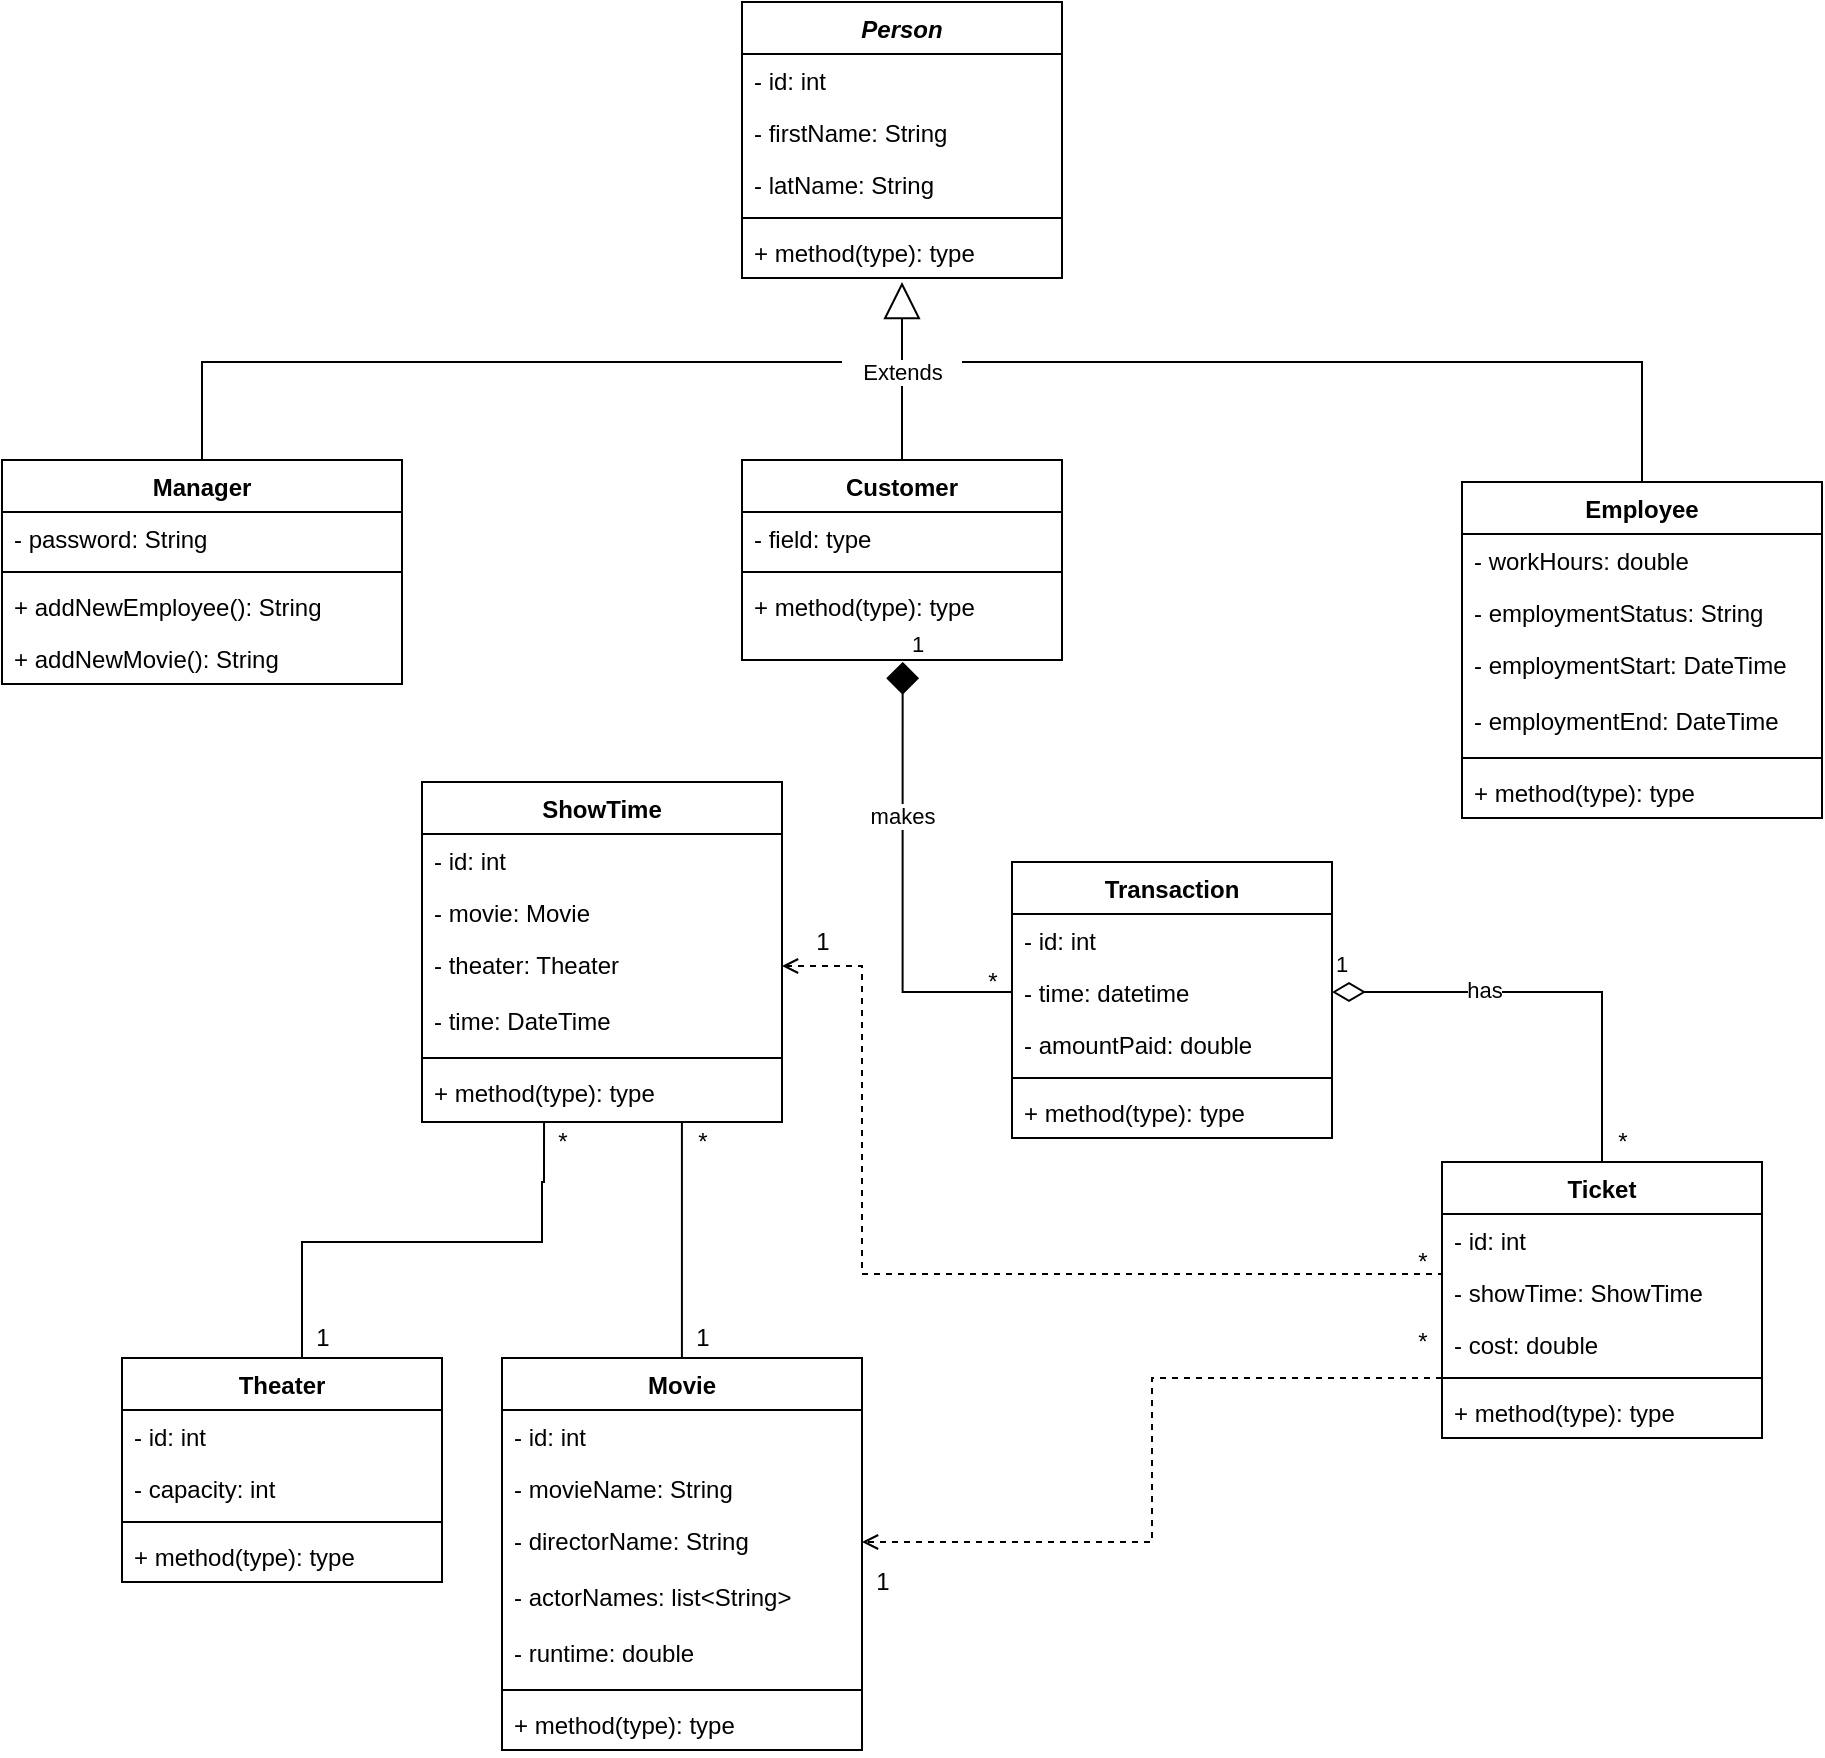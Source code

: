 <mxfile version="16.6.6" type="google"><diagram id="R7lKCc-Q6GCHVgApz4G2" name="Page-1"><mxGraphModel dx="1906" dy="1106" grid="1" gridSize="10" guides="1" tooltips="1" connect="1" arrows="1" fold="1" page="1" pageScale="1" pageWidth="850" pageHeight="1100" math="0" shadow="0"><root><mxCell id="0"/><mxCell id="1" parent="0"/><mxCell id="FLAnbeV-CnNgpi1ojHwD-22" style="edgeStyle=orthogonalEdgeStyle;rounded=0;orthogonalLoop=1;jettySize=auto;html=1;endArrow=none;endFill=0;entryX=0.339;entryY=1.016;entryDx=0;entryDy=0;entryPerimeter=0;" parent="1" source="YK9IOZFiA6nCh0Zw0BTn-12" target="FLAnbeV-CnNgpi1ojHwD-16" edge="1"><mxGeometry relative="1" as="geometry"><mxPoint x="110" y="590" as="targetPoint"/><Array as="points"><mxPoint x="-10" y="640"/><mxPoint x="110" y="640"/><mxPoint x="110" y="610"/><mxPoint x="111" y="610"/></Array></mxGeometry></mxCell><mxCell id="YK9IOZFiA6nCh0Zw0BTn-2" value="Person" style="swimlane;fontStyle=3;align=center;verticalAlign=top;childLayout=stackLayout;horizontal=1;startSize=26;horizontalStack=0;resizeParent=1;resizeParentMax=0;resizeLast=0;collapsible=1;marginBottom=0;" parent="1" vertex="1"><mxGeometry x="210" y="20" width="160" height="138" as="geometry"/></mxCell><mxCell id="YK9IOZFiA6nCh0Zw0BTn-64" value="- id: int    " style="text;strokeColor=none;fillColor=none;align=left;verticalAlign=top;spacingLeft=4;spacingRight=4;overflow=hidden;rotatable=0;points=[[0,0.5],[1,0.5]];portConstraint=eastwest;" parent="YK9IOZFiA6nCh0Zw0BTn-2" vertex="1"><mxGeometry y="26" width="160" height="26" as="geometry"/></mxCell><mxCell id="YK9IOZFiA6nCh0Zw0BTn-3" value="- firstName: String" style="text;strokeColor=none;fillColor=none;align=left;verticalAlign=top;spacingLeft=4;spacingRight=4;overflow=hidden;rotatable=0;points=[[0,0.5],[1,0.5]];portConstraint=eastwest;" parent="YK9IOZFiA6nCh0Zw0BTn-2" vertex="1"><mxGeometry y="52" width="160" height="26" as="geometry"/></mxCell><mxCell id="YK9IOZFiA6nCh0Zw0BTn-6" value="- latName: String" style="text;strokeColor=none;fillColor=none;align=left;verticalAlign=top;spacingLeft=4;spacingRight=4;overflow=hidden;rotatable=0;points=[[0,0.5],[1,0.5]];portConstraint=eastwest;" parent="YK9IOZFiA6nCh0Zw0BTn-2" vertex="1"><mxGeometry y="78" width="160" height="26" as="geometry"/></mxCell><mxCell id="YK9IOZFiA6nCh0Zw0BTn-4" value="" style="line;strokeWidth=1;fillColor=none;align=left;verticalAlign=middle;spacingTop=-1;spacingLeft=3;spacingRight=3;rotatable=0;labelPosition=right;points=[];portConstraint=eastwest;" parent="YK9IOZFiA6nCh0Zw0BTn-2" vertex="1"><mxGeometry y="104" width="160" height="8" as="geometry"/></mxCell><mxCell id="YK9IOZFiA6nCh0Zw0BTn-5" value="+ method(type): type" style="text;strokeColor=none;fillColor=none;align=left;verticalAlign=top;spacingLeft=4;spacingRight=4;overflow=hidden;rotatable=0;points=[[0,0.5],[1,0.5]];portConstraint=eastwest;" parent="YK9IOZFiA6nCh0Zw0BTn-2" vertex="1"><mxGeometry y="112" width="160" height="26" as="geometry"/></mxCell><mxCell id="YK9IOZFiA6nCh0Zw0BTn-12" value="Theater" style="swimlane;fontStyle=1;align=center;verticalAlign=top;childLayout=stackLayout;horizontal=1;startSize=26;horizontalStack=0;resizeParent=1;resizeParentMax=0;resizeLast=0;collapsible=1;marginBottom=0;" parent="1" vertex="1"><mxGeometry x="-100" y="698" width="160" height="112" as="geometry"/></mxCell><mxCell id="YK9IOZFiA6nCh0Zw0BTn-13" value="- id: int" style="text;strokeColor=none;fillColor=none;align=left;verticalAlign=top;spacingLeft=4;spacingRight=4;overflow=hidden;rotatable=0;points=[[0,0.5],[1,0.5]];portConstraint=eastwest;" parent="YK9IOZFiA6nCh0Zw0BTn-12" vertex="1"><mxGeometry y="26" width="160" height="26" as="geometry"/></mxCell><mxCell id="YK9IOZFiA6nCh0Zw0BTn-63" value="- capacity: int" style="text;strokeColor=none;fillColor=none;align=left;verticalAlign=top;spacingLeft=4;spacingRight=4;overflow=hidden;rotatable=0;points=[[0,0.5],[1,0.5]];portConstraint=eastwest;" parent="YK9IOZFiA6nCh0Zw0BTn-12" vertex="1"><mxGeometry y="52" width="160" height="26" as="geometry"/></mxCell><mxCell id="YK9IOZFiA6nCh0Zw0BTn-14" value="" style="line;strokeWidth=1;fillColor=none;align=left;verticalAlign=middle;spacingTop=-1;spacingLeft=3;spacingRight=3;rotatable=0;labelPosition=right;points=[];portConstraint=eastwest;" parent="YK9IOZFiA6nCh0Zw0BTn-12" vertex="1"><mxGeometry y="78" width="160" height="8" as="geometry"/></mxCell><mxCell id="YK9IOZFiA6nCh0Zw0BTn-15" value="+ method(type): type" style="text;strokeColor=none;fillColor=none;align=left;verticalAlign=top;spacingLeft=4;spacingRight=4;overflow=hidden;rotatable=0;points=[[0,0.5],[1,0.5]];portConstraint=eastwest;" parent="YK9IOZFiA6nCh0Zw0BTn-12" vertex="1"><mxGeometry y="86" width="160" height="26" as="geometry"/></mxCell><mxCell id="FLAnbeV-CnNgpi1ojHwD-41" style="edgeStyle=orthogonalEdgeStyle;rounded=0;orthogonalLoop=1;jettySize=auto;html=1;exitX=0;exitY=0.5;exitDx=0;exitDy=0;startArrow=none;startFill=0;endArrow=open;endFill=0;dashed=1;" parent="1" source="YK9IOZFiA6nCh0Zw0BTn-20" target="FLAnbeV-CnNgpi1ojHwD-12" edge="1"><mxGeometry relative="1" as="geometry"><Array as="points"><mxPoint x="270" y="656"/><mxPoint x="270" y="502"/></Array></mxGeometry></mxCell><mxCell id="YK9IOZFiA6nCh0Zw0BTn-20" value="Ticket" style="swimlane;fontStyle=1;align=center;verticalAlign=top;childLayout=stackLayout;horizontal=1;startSize=26;horizontalStack=0;resizeParent=1;resizeParentMax=0;resizeLast=0;collapsible=1;marginBottom=0;" parent="1" vertex="1"><mxGeometry x="560" y="600" width="160" height="138" as="geometry"><mxRectangle x="250" y="650" width="70" height="26" as="alternateBounds"/></mxGeometry></mxCell><mxCell id="YK9IOZFiA6nCh0Zw0BTn-59" value="- id: int" style="text;strokeColor=none;fillColor=none;align=left;verticalAlign=top;spacingLeft=4;spacingRight=4;overflow=hidden;rotatable=0;points=[[0,0.5],[1,0.5]];portConstraint=eastwest;" parent="YK9IOZFiA6nCh0Zw0BTn-20" vertex="1"><mxGeometry y="26" width="160" height="26" as="geometry"/></mxCell><mxCell id="YK9IOZFiA6nCh0Zw0BTn-21" value="- showTime: ShowTime" style="text;strokeColor=none;fillColor=none;align=left;verticalAlign=top;spacingLeft=4;spacingRight=4;overflow=hidden;rotatable=0;points=[[0,0.5],[1,0.5]];portConstraint=eastwest;" parent="YK9IOZFiA6nCh0Zw0BTn-20" vertex="1"><mxGeometry y="52" width="160" height="26" as="geometry"/></mxCell><mxCell id="YK9IOZFiA6nCh0Zw0BTn-40" value="- cost: double" style="text;strokeColor=none;fillColor=none;align=left;verticalAlign=top;spacingLeft=4;spacingRight=4;overflow=hidden;rotatable=0;points=[[0,0.5],[1,0.5]];portConstraint=eastwest;" parent="YK9IOZFiA6nCh0Zw0BTn-20" vertex="1"><mxGeometry y="78" width="160" height="26" as="geometry"/></mxCell><mxCell id="YK9IOZFiA6nCh0Zw0BTn-22" value="" style="line;strokeWidth=1;fillColor=none;align=left;verticalAlign=middle;spacingTop=-1;spacingLeft=3;spacingRight=3;rotatable=0;labelPosition=right;points=[];portConstraint=eastwest;" parent="YK9IOZFiA6nCh0Zw0BTn-20" vertex="1"><mxGeometry y="104" width="160" height="8" as="geometry"/></mxCell><mxCell id="YK9IOZFiA6nCh0Zw0BTn-23" value="+ method(type): type" style="text;strokeColor=none;fillColor=none;align=left;verticalAlign=top;spacingLeft=4;spacingRight=4;overflow=hidden;rotatable=0;points=[[0,0.5],[1,0.5]];portConstraint=eastwest;" parent="YK9IOZFiA6nCh0Zw0BTn-20" vertex="1"><mxGeometry y="112" width="160" height="26" as="geometry"/></mxCell><mxCell id="FLAnbeV-CnNgpi1ojHwD-31" style="edgeStyle=orthogonalEdgeStyle;rounded=0;orthogonalLoop=1;jettySize=auto;html=1;endArrow=none;endFill=0;entryX=0.722;entryY=1.016;entryDx=0;entryDy=0;entryPerimeter=0;" parent="1" source="YK9IOZFiA6nCh0Zw0BTn-24" target="FLAnbeV-CnNgpi1ojHwD-16" edge="1"><mxGeometry relative="1" as="geometry"><mxPoint x="180" y="600" as="targetPoint"/></mxGeometry></mxCell><mxCell id="YK9IOZFiA6nCh0Zw0BTn-24" value="Movie" style="swimlane;fontStyle=1;align=center;verticalAlign=top;childLayout=stackLayout;horizontal=1;startSize=26;horizontalStack=0;resizeParent=1;resizeParentMax=0;resizeLast=0;collapsible=1;marginBottom=0;" parent="1" vertex="1"><mxGeometry x="90" y="698" width="180" height="196" as="geometry"/></mxCell><mxCell id="YK9IOZFiA6nCh0Zw0BTn-56" value="- id: int" style="text;strokeColor=none;fillColor=none;align=left;verticalAlign=top;spacingLeft=4;spacingRight=4;overflow=hidden;rotatable=0;points=[[0,0.5],[1,0.5]];portConstraint=eastwest;" parent="YK9IOZFiA6nCh0Zw0BTn-24" vertex="1"><mxGeometry y="26" width="180" height="26" as="geometry"/></mxCell><mxCell id="YK9IOZFiA6nCh0Zw0BTn-25" value="- movieName: String" style="text;strokeColor=none;fillColor=none;align=left;verticalAlign=top;spacingLeft=4;spacingRight=4;overflow=hidden;rotatable=0;points=[[0,0.5],[1,0.5]];portConstraint=eastwest;" parent="YK9IOZFiA6nCh0Zw0BTn-24" vertex="1"><mxGeometry y="52" width="180" height="26" as="geometry"/></mxCell><mxCell id="YK9IOZFiA6nCh0Zw0BTn-41" value="- directorName: String" style="text;strokeColor=none;fillColor=none;align=left;verticalAlign=top;spacingLeft=4;spacingRight=4;overflow=hidden;rotatable=0;points=[[0,0.5],[1,0.5]];portConstraint=eastwest;" parent="YK9IOZFiA6nCh0Zw0BTn-24" vertex="1"><mxGeometry y="78" width="180" height="28" as="geometry"/></mxCell><mxCell id="YK9IOZFiA6nCh0Zw0BTn-42" value="- actorNames: list&lt;String&gt;" style="text;strokeColor=none;fillColor=none;align=left;verticalAlign=top;spacingLeft=4;spacingRight=4;overflow=hidden;rotatable=0;points=[[0,0.5],[1,0.5]];portConstraint=eastwest;" parent="YK9IOZFiA6nCh0Zw0BTn-24" vertex="1"><mxGeometry y="106" width="180" height="28" as="geometry"/></mxCell><mxCell id="YK9IOZFiA6nCh0Zw0BTn-43" value="- runtime: double" style="text;strokeColor=none;fillColor=none;align=left;verticalAlign=top;spacingLeft=4;spacingRight=4;overflow=hidden;rotatable=0;points=[[0,0.5],[1,0.5]];portConstraint=eastwest;" parent="YK9IOZFiA6nCh0Zw0BTn-24" vertex="1"><mxGeometry y="134" width="180" height="28" as="geometry"/></mxCell><mxCell id="YK9IOZFiA6nCh0Zw0BTn-26" value="" style="line;strokeWidth=1;fillColor=none;align=left;verticalAlign=middle;spacingTop=-1;spacingLeft=3;spacingRight=3;rotatable=0;labelPosition=right;points=[];portConstraint=eastwest;" parent="YK9IOZFiA6nCh0Zw0BTn-24" vertex="1"><mxGeometry y="162" width="180" height="8" as="geometry"/></mxCell><mxCell id="YK9IOZFiA6nCh0Zw0BTn-27" value="+ method(type): type" style="text;strokeColor=none;fillColor=none;align=left;verticalAlign=top;spacingLeft=4;spacingRight=4;overflow=hidden;rotatable=0;points=[[0,0.5],[1,0.5]];portConstraint=eastwest;" parent="YK9IOZFiA6nCh0Zw0BTn-24" vertex="1"><mxGeometry y="170" width="180" height="26" as="geometry"/></mxCell><mxCell id="YK9IOZFiA6nCh0Zw0BTn-28" value="Transaction" style="swimlane;fontStyle=1;align=center;verticalAlign=top;childLayout=stackLayout;horizontal=1;startSize=26;horizontalStack=0;resizeParent=1;resizeParentMax=0;resizeLast=0;collapsible=1;marginBottom=0;" parent="1" vertex="1"><mxGeometry x="345" y="450" width="160" height="138" as="geometry"/></mxCell><mxCell id="YK9IOZFiA6nCh0Zw0BTn-54" value="- id: int" style="text;strokeColor=none;fillColor=none;align=left;verticalAlign=top;spacingLeft=4;spacingRight=4;overflow=hidden;rotatable=0;points=[[0,0.5],[1,0.5]];portConstraint=eastwest;" parent="YK9IOZFiA6nCh0Zw0BTn-28" vertex="1"><mxGeometry y="26" width="160" height="26" as="geometry"/></mxCell><mxCell id="YK9IOZFiA6nCh0Zw0BTn-29" value="- time: datetime" style="text;strokeColor=none;fillColor=none;align=left;verticalAlign=top;spacingLeft=4;spacingRight=4;overflow=hidden;rotatable=0;points=[[0,0.5],[1,0.5]];portConstraint=eastwest;" parent="YK9IOZFiA6nCh0Zw0BTn-28" vertex="1"><mxGeometry y="52" width="160" height="26" as="geometry"/></mxCell><mxCell id="aFmHyqPD2zN4DDF_FZz4-1" value="- amountPaid: double" style="text;strokeColor=none;fillColor=none;align=left;verticalAlign=top;spacingLeft=4;spacingRight=4;overflow=hidden;rotatable=0;points=[[0,0.5],[1,0.5]];portConstraint=eastwest;" vertex="1" parent="YK9IOZFiA6nCh0Zw0BTn-28"><mxGeometry y="78" width="160" height="26" as="geometry"/></mxCell><mxCell id="YK9IOZFiA6nCh0Zw0BTn-30" value="" style="line;strokeWidth=1;fillColor=none;align=left;verticalAlign=middle;spacingTop=-1;spacingLeft=3;spacingRight=3;rotatable=0;labelPosition=right;points=[];portConstraint=eastwest;" parent="YK9IOZFiA6nCh0Zw0BTn-28" vertex="1"><mxGeometry y="104" width="160" height="8" as="geometry"/></mxCell><mxCell id="YK9IOZFiA6nCh0Zw0BTn-31" value="+ method(type): type" style="text;strokeColor=none;fillColor=none;align=left;verticalAlign=top;spacingLeft=4;spacingRight=4;overflow=hidden;rotatable=0;points=[[0,0.5],[1,0.5]];portConstraint=eastwest;" parent="YK9IOZFiA6nCh0Zw0BTn-28" vertex="1"><mxGeometry y="112" width="160" height="26" as="geometry"/></mxCell><mxCell id="aoyeFMEJEAiM80LLmJgF-3" style="edgeStyle=orthogonalEdgeStyle;rounded=0;orthogonalLoop=1;jettySize=auto;html=1;exitX=0.5;exitY=0;exitDx=0;exitDy=0;endArrow=none;endFill=0;" parent="1" edge="1"><mxGeometry relative="1" as="geometry"><mxPoint x="320" y="200" as="targetPoint"/><mxPoint x="660.0" y="260" as="sourcePoint"/><Array as="points"><mxPoint x="660" y="200"/><mxPoint x="330" y="200"/></Array></mxGeometry></mxCell><mxCell id="aoyeFMEJEAiM80LLmJgF-4" style="edgeStyle=orthogonalEdgeStyle;rounded=0;orthogonalLoop=1;jettySize=auto;html=1;exitX=0.5;exitY=0;exitDx=0;exitDy=0;endArrow=none;endFill=0;" parent="1" source="mtGdi9U_OjcJR0qXCHrt-1" edge="1"><mxGeometry relative="1" as="geometry"><mxPoint x="260" y="200" as="targetPoint"/><Array as="points"><mxPoint x="-60" y="200"/><mxPoint x="190" y="200"/></Array></mxGeometry></mxCell><mxCell id="mtGdi9U_OjcJR0qXCHrt-1" value="Manager" style="swimlane;fontStyle=1;align=center;verticalAlign=top;childLayout=stackLayout;horizontal=1;startSize=26;horizontalStack=0;resizeParent=1;resizeParentMax=0;resizeLast=0;collapsible=1;marginBottom=0;" parent="1" vertex="1"><mxGeometry x="-160" y="249" width="200" height="112" as="geometry"/></mxCell><mxCell id="mtGdi9U_OjcJR0qXCHrt-2" value="- password: String" style="text;strokeColor=none;fillColor=none;align=left;verticalAlign=top;spacingLeft=4;spacingRight=4;overflow=hidden;rotatable=0;points=[[0,0.5],[1,0.5]];portConstraint=eastwest;" parent="mtGdi9U_OjcJR0qXCHrt-1" vertex="1"><mxGeometry y="26" width="200" height="26" as="geometry"/></mxCell><mxCell id="mtGdi9U_OjcJR0qXCHrt-3" value="" style="line;strokeWidth=1;fillColor=none;align=left;verticalAlign=middle;spacingTop=-1;spacingLeft=3;spacingRight=3;rotatable=0;labelPosition=right;points=[];portConstraint=eastwest;" parent="mtGdi9U_OjcJR0qXCHrt-1" vertex="1"><mxGeometry y="52" width="200" height="8" as="geometry"/></mxCell><mxCell id="mtGdi9U_OjcJR0qXCHrt-4" value="+ addNewEmployee(): String" style="text;strokeColor=none;fillColor=none;align=left;verticalAlign=top;spacingLeft=4;spacingRight=4;overflow=hidden;rotatable=0;points=[[0,0.5],[1,0.5]];portConstraint=eastwest;" parent="mtGdi9U_OjcJR0qXCHrt-1" vertex="1"><mxGeometry y="60" width="200" height="26" as="geometry"/></mxCell><mxCell id="mtGdi9U_OjcJR0qXCHrt-5" value="+ addNewMovie(): String" style="text;strokeColor=none;fillColor=none;align=left;verticalAlign=top;spacingLeft=4;spacingRight=4;overflow=hidden;rotatable=0;points=[[0,0.5],[1,0.5]];portConstraint=eastwest;" parent="mtGdi9U_OjcJR0qXCHrt-1" vertex="1"><mxGeometry y="86" width="200" height="26" as="geometry"/></mxCell><mxCell id="aoyeFMEJEAiM80LLmJgF-1" value="Extends" style="endArrow=block;endSize=16;endFill=0;html=1;rounded=0;exitX=0.5;exitY=0;exitDx=0;exitDy=0;" parent="1" edge="1"><mxGeometry width="160" relative="1" as="geometry"><mxPoint x="290" y="249" as="sourcePoint"/><mxPoint x="290" y="160" as="targetPoint"/><mxPoint as="offset"/></mxGeometry></mxCell><mxCell id="aoyeFMEJEAiM80LLmJgF-7" value="Customer" style="swimlane;fontStyle=1;align=center;verticalAlign=top;childLayout=stackLayout;horizontal=1;startSize=26;horizontalStack=0;resizeParent=1;resizeParentMax=0;resizeLast=0;collapsible=1;marginBottom=0;" parent="1" vertex="1"><mxGeometry x="210" y="249" width="160" height="100" as="geometry"/></mxCell><mxCell id="aoyeFMEJEAiM80LLmJgF-8" value="- field: type" style="text;strokeColor=none;fillColor=none;align=left;verticalAlign=top;spacingLeft=4;spacingRight=4;overflow=hidden;rotatable=0;points=[[0,0.5],[1,0.5]];portConstraint=eastwest;" parent="aoyeFMEJEAiM80LLmJgF-7" vertex="1"><mxGeometry y="26" width="160" height="26" as="geometry"/></mxCell><mxCell id="aoyeFMEJEAiM80LLmJgF-9" value="" style="line;strokeWidth=1;fillColor=none;align=left;verticalAlign=middle;spacingTop=-1;spacingLeft=3;spacingRight=3;rotatable=0;labelPosition=right;points=[];portConstraint=eastwest;" parent="aoyeFMEJEAiM80LLmJgF-7" vertex="1"><mxGeometry y="52" width="160" height="8" as="geometry"/></mxCell><mxCell id="aoyeFMEJEAiM80LLmJgF-10" value="+ method(type): type" style="text;strokeColor=none;fillColor=none;align=left;verticalAlign=top;spacingLeft=4;spacingRight=4;overflow=hidden;rotatable=0;points=[[0,0.5],[1,0.5]];portConstraint=eastwest;" parent="aoyeFMEJEAiM80LLmJgF-7" vertex="1"><mxGeometry y="60" width="160" height="40" as="geometry"/></mxCell><mxCell id="FLAnbeV-CnNgpi1ojHwD-1" value="Employee" style="swimlane;fontStyle=1;align=center;verticalAlign=top;childLayout=stackLayout;horizontal=1;startSize=26;horizontalStack=0;resizeParent=1;resizeParentMax=0;resizeLast=0;collapsible=1;marginBottom=0;" parent="1" vertex="1"><mxGeometry x="570" y="260" width="180" height="168" as="geometry"/></mxCell><mxCell id="FLAnbeV-CnNgpi1ojHwD-2" value="- workHours: double   " style="text;strokeColor=none;fillColor=none;align=left;verticalAlign=top;spacingLeft=4;spacingRight=4;overflow=hidden;rotatable=0;points=[[0,0.5],[1,0.5]];portConstraint=eastwest;" parent="FLAnbeV-CnNgpi1ojHwD-1" vertex="1"><mxGeometry y="26" width="180" height="26" as="geometry"/></mxCell><mxCell id="FLAnbeV-CnNgpi1ojHwD-3" value="- employmentStatus: String" style="text;strokeColor=none;fillColor=none;align=left;verticalAlign=top;spacingLeft=4;spacingRight=4;overflow=hidden;rotatable=0;points=[[0,0.5],[1,0.5]];portConstraint=eastwest;" parent="FLAnbeV-CnNgpi1ojHwD-1" vertex="1"><mxGeometry y="52" width="180" height="26" as="geometry"/></mxCell><mxCell id="FLAnbeV-CnNgpi1ojHwD-4" value="- employmentStart: DateTime" style="text;strokeColor=none;fillColor=none;align=left;verticalAlign=top;spacingLeft=4;spacingRight=4;overflow=hidden;rotatable=0;points=[[0,0.5],[1,0.5]];portConstraint=eastwest;" parent="FLAnbeV-CnNgpi1ojHwD-1" vertex="1"><mxGeometry y="78" width="180" height="28" as="geometry"/></mxCell><mxCell id="FLAnbeV-CnNgpi1ojHwD-5" value="- employmentEnd: DateTime" style="text;strokeColor=none;fillColor=none;align=left;verticalAlign=top;spacingLeft=4;spacingRight=4;overflow=hidden;rotatable=0;points=[[0,0.5],[1,0.5]];portConstraint=eastwest;" parent="FLAnbeV-CnNgpi1ojHwD-1" vertex="1"><mxGeometry y="106" width="180" height="28" as="geometry"/></mxCell><mxCell id="FLAnbeV-CnNgpi1ojHwD-7" value="" style="line;strokeWidth=1;fillColor=none;align=left;verticalAlign=middle;spacingTop=-1;spacingLeft=3;spacingRight=3;rotatable=0;labelPosition=right;points=[];portConstraint=eastwest;" parent="FLAnbeV-CnNgpi1ojHwD-1" vertex="1"><mxGeometry y="134" width="180" height="8" as="geometry"/></mxCell><mxCell id="FLAnbeV-CnNgpi1ojHwD-8" value="+ method(type): type" style="text;strokeColor=none;fillColor=none;align=left;verticalAlign=top;spacingLeft=4;spacingRight=4;overflow=hidden;rotatable=0;points=[[0,0.5],[1,0.5]];portConstraint=eastwest;" parent="FLAnbeV-CnNgpi1ojHwD-1" vertex="1"><mxGeometry y="142" width="180" height="26" as="geometry"/></mxCell><mxCell id="FLAnbeV-CnNgpi1ojHwD-9" value="ShowTime" style="swimlane;fontStyle=1;align=center;verticalAlign=top;childLayout=stackLayout;horizontal=1;startSize=26;horizontalStack=0;resizeParent=1;resizeParentMax=0;resizeLast=0;collapsible=1;marginBottom=0;" parent="1" vertex="1"><mxGeometry x="50" y="410" width="180" height="170" as="geometry"/></mxCell><mxCell id="FLAnbeV-CnNgpi1ojHwD-10" value="- id: int" style="text;strokeColor=none;fillColor=none;align=left;verticalAlign=top;spacingLeft=4;spacingRight=4;overflow=hidden;rotatable=0;points=[[0,0.5],[1,0.5]];portConstraint=eastwest;" parent="FLAnbeV-CnNgpi1ojHwD-9" vertex="1"><mxGeometry y="26" width="180" height="26" as="geometry"/></mxCell><mxCell id="FLAnbeV-CnNgpi1ojHwD-11" value="- movie: Movie" style="text;strokeColor=none;fillColor=none;align=left;verticalAlign=top;spacingLeft=4;spacingRight=4;overflow=hidden;rotatable=0;points=[[0,0.5],[1,0.5]];portConstraint=eastwest;" parent="FLAnbeV-CnNgpi1ojHwD-9" vertex="1"><mxGeometry y="52" width="180" height="26" as="geometry"/></mxCell><mxCell id="FLAnbeV-CnNgpi1ojHwD-12" value="- theater: Theater" style="text;strokeColor=none;fillColor=none;align=left;verticalAlign=top;spacingLeft=4;spacingRight=4;overflow=hidden;rotatable=0;points=[[0,0.5],[1,0.5]];portConstraint=eastwest;" parent="FLAnbeV-CnNgpi1ojHwD-9" vertex="1"><mxGeometry y="78" width="180" height="28" as="geometry"/></mxCell><mxCell id="FLAnbeV-CnNgpi1ojHwD-13" value="- time: DateTime" style="text;strokeColor=none;fillColor=none;align=left;verticalAlign=top;spacingLeft=4;spacingRight=4;overflow=hidden;rotatable=0;points=[[0,0.5],[1,0.5]];portConstraint=eastwest;" parent="FLAnbeV-CnNgpi1ojHwD-9" vertex="1"><mxGeometry y="106" width="180" height="28" as="geometry"/></mxCell><mxCell id="FLAnbeV-CnNgpi1ojHwD-15" value="" style="line;strokeWidth=1;fillColor=none;align=left;verticalAlign=middle;spacingTop=-1;spacingLeft=3;spacingRight=3;rotatable=0;labelPosition=right;points=[];portConstraint=eastwest;" parent="FLAnbeV-CnNgpi1ojHwD-9" vertex="1"><mxGeometry y="134" width="180" height="8" as="geometry"/></mxCell><mxCell id="FLAnbeV-CnNgpi1ojHwD-16" value="+ method(type): type" style="text;strokeColor=none;fillColor=none;align=left;verticalAlign=top;spacingLeft=4;spacingRight=4;overflow=hidden;rotatable=0;points=[[0,0.5],[1,0.5]];portConstraint=eastwest;" parent="FLAnbeV-CnNgpi1ojHwD-9" vertex="1"><mxGeometry y="142" width="180" height="28" as="geometry"/></mxCell><mxCell id="FLAnbeV-CnNgpi1ojHwD-25" value="*" style="text;html=1;align=center;verticalAlign=middle;resizable=0;points=[];autosize=1;strokeColor=none;fillColor=none;" parent="1" vertex="1"><mxGeometry x="180" y="580" width="20" height="20" as="geometry"/></mxCell><mxCell id="FLAnbeV-CnNgpi1ojHwD-26" value="1" style="text;html=1;align=center;verticalAlign=middle;resizable=0;points=[];autosize=1;strokeColor=none;fillColor=none;" parent="1" vertex="1"><mxGeometry x="180" y="678" width="20" height="20" as="geometry"/></mxCell><mxCell id="FLAnbeV-CnNgpi1ojHwD-27" value="1" style="text;html=1;align=center;verticalAlign=middle;resizable=0;points=[];autosize=1;strokeColor=none;fillColor=none;" parent="1" vertex="1"><mxGeometry x="-10" y="678" width="20" height="20" as="geometry"/></mxCell><mxCell id="FLAnbeV-CnNgpi1ojHwD-32" value="*" style="text;html=1;align=center;verticalAlign=middle;resizable=0;points=[];autosize=1;strokeColor=none;fillColor=none;" parent="1" vertex="1"><mxGeometry x="110" y="580" width="20" height="20" as="geometry"/></mxCell><mxCell id="FLAnbeV-CnNgpi1ojHwD-34" value="1" style="endArrow=none;html=1;endSize=12;startArrow=diamond;startSize=14;startFill=1;edgeStyle=orthogonalEdgeStyle;align=left;verticalAlign=bottom;rounded=0;exitX=0.502;exitY=1.024;exitDx=0;exitDy=0;exitPerimeter=0;entryX=0;entryY=0.5;entryDx=0;entryDy=0;endFill=0;" parent="1" source="aoyeFMEJEAiM80LLmJgF-10" target="YK9IOZFiA6nCh0Zw0BTn-29" edge="1"><mxGeometry x="-1" y="3" relative="1" as="geometry"><mxPoint x="300" y="410" as="sourcePoint"/><mxPoint x="430" y="480" as="targetPoint"/><Array as="points"><mxPoint x="290" y="515"/></Array></mxGeometry></mxCell><mxCell id="FLAnbeV-CnNgpi1ojHwD-39" value="makes" style="edgeLabel;html=1;align=center;verticalAlign=middle;resizable=0;points=[];" parent="FLAnbeV-CnNgpi1ojHwD-34" vertex="1" connectable="0"><mxGeometry x="-0.305" y="-1" relative="1" as="geometry"><mxPoint as="offset"/></mxGeometry></mxCell><mxCell id="FLAnbeV-CnNgpi1ojHwD-36" value="*" style="text;html=1;align=center;verticalAlign=middle;resizable=0;points=[];autosize=1;strokeColor=none;fillColor=none;" parent="1" vertex="1"><mxGeometry x="325" y="500" width="20" height="20" as="geometry"/></mxCell><mxCell id="FLAnbeV-CnNgpi1ojHwD-38" value="1" style="endArrow=none;html=1;endSize=12;startArrow=diamondThin;startSize=14;startFill=0;edgeStyle=orthogonalEdgeStyle;align=left;verticalAlign=bottom;rounded=0;exitX=1;exitY=0.5;exitDx=0;exitDy=0;endFill=0;" parent="1" source="YK9IOZFiA6nCh0Zw0BTn-29" target="YK9IOZFiA6nCh0Zw0BTn-20" edge="1"><mxGeometry x="-1" y="5" relative="1" as="geometry"><mxPoint x="550" y="518.66" as="sourcePoint"/><mxPoint x="710" y="518.66" as="targetPoint"/><mxPoint as="offset"/></mxGeometry></mxCell><mxCell id="FLAnbeV-CnNgpi1ojHwD-47" value="has" style="edgeLabel;html=1;align=center;verticalAlign=middle;resizable=0;points=[];" parent="FLAnbeV-CnNgpi1ojHwD-38" vertex="1" connectable="0"><mxGeometry x="-0.313" y="1" relative="1" as="geometry"><mxPoint as="offset"/></mxGeometry></mxCell><mxCell id="FLAnbeV-CnNgpi1ojHwD-40" value="*" style="text;html=1;align=center;verticalAlign=middle;resizable=0;points=[];autosize=1;strokeColor=none;fillColor=none;" parent="1" vertex="1"><mxGeometry x="640" y="580" width="20" height="20" as="geometry"/></mxCell><mxCell id="FLAnbeV-CnNgpi1ojHwD-42" style="edgeStyle=orthogonalEdgeStyle;rounded=0;orthogonalLoop=1;jettySize=auto;html=1;entryX=1;entryY=0.5;entryDx=0;entryDy=0;dashed=1;startArrow=none;startFill=0;endArrow=open;endFill=0;" parent="1" source="YK9IOZFiA6nCh0Zw0BTn-22" target="YK9IOZFiA6nCh0Zw0BTn-41" edge="1"><mxGeometry relative="1" as="geometry"/></mxCell><mxCell id="FLAnbeV-CnNgpi1ojHwD-43" value="*" style="text;html=1;align=center;verticalAlign=middle;resizable=0;points=[];autosize=1;strokeColor=none;fillColor=none;" parent="1" vertex="1"><mxGeometry x="540" y="680" width="20" height="20" as="geometry"/></mxCell><mxCell id="FLAnbeV-CnNgpi1ojHwD-44" value="1" style="text;html=1;align=center;verticalAlign=middle;resizable=0;points=[];autosize=1;strokeColor=none;fillColor=none;" parent="1" vertex="1"><mxGeometry x="270" y="800" width="20" height="20" as="geometry"/></mxCell><mxCell id="FLAnbeV-CnNgpi1ojHwD-45" value="*" style="text;html=1;align=center;verticalAlign=middle;resizable=0;points=[];autosize=1;strokeColor=none;fillColor=none;" parent="1" vertex="1"><mxGeometry x="540" y="640" width="20" height="20" as="geometry"/></mxCell><mxCell id="FLAnbeV-CnNgpi1ojHwD-46" value="1" style="text;html=1;align=center;verticalAlign=middle;resizable=0;points=[];autosize=1;strokeColor=none;fillColor=none;" parent="1" vertex="1"><mxGeometry x="240" y="480" width="20" height="20" as="geometry"/></mxCell></root></mxGraphModel></diagram></mxfile>